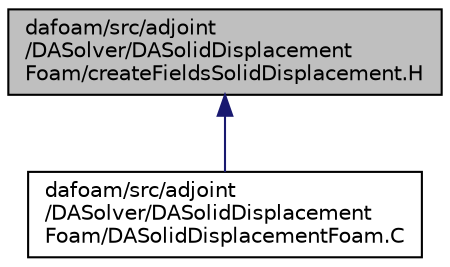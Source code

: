 digraph "dafoam/src/adjoint/DASolver/DASolidDisplacementFoam/createFieldsSolidDisplacement.H"
{
  bgcolor="transparent";
  edge [fontname="Helvetica",fontsize="10",labelfontname="Helvetica",labelfontsize="10"];
  node [fontname="Helvetica",fontsize="10",shape=record];
  Node2 [label="dafoam/src/adjoint\l/DASolver/DASolidDisplacement\lFoam/createFieldsSolidDisplacement.H",height=0.2,width=0.4,color="black", fillcolor="grey75", style="filled", fontcolor="black"];
  Node2 -> Node3 [dir="back",color="midnightblue",fontsize="10",style="solid",fontname="Helvetica"];
  Node3 [label="dafoam/src/adjoint\l/DASolver/DASolidDisplacement\lFoam/DASolidDisplacementFoam.C",height=0.2,width=0.4,color="black",URL="$DASolidDisplacementFoam_8C.html"];
}

